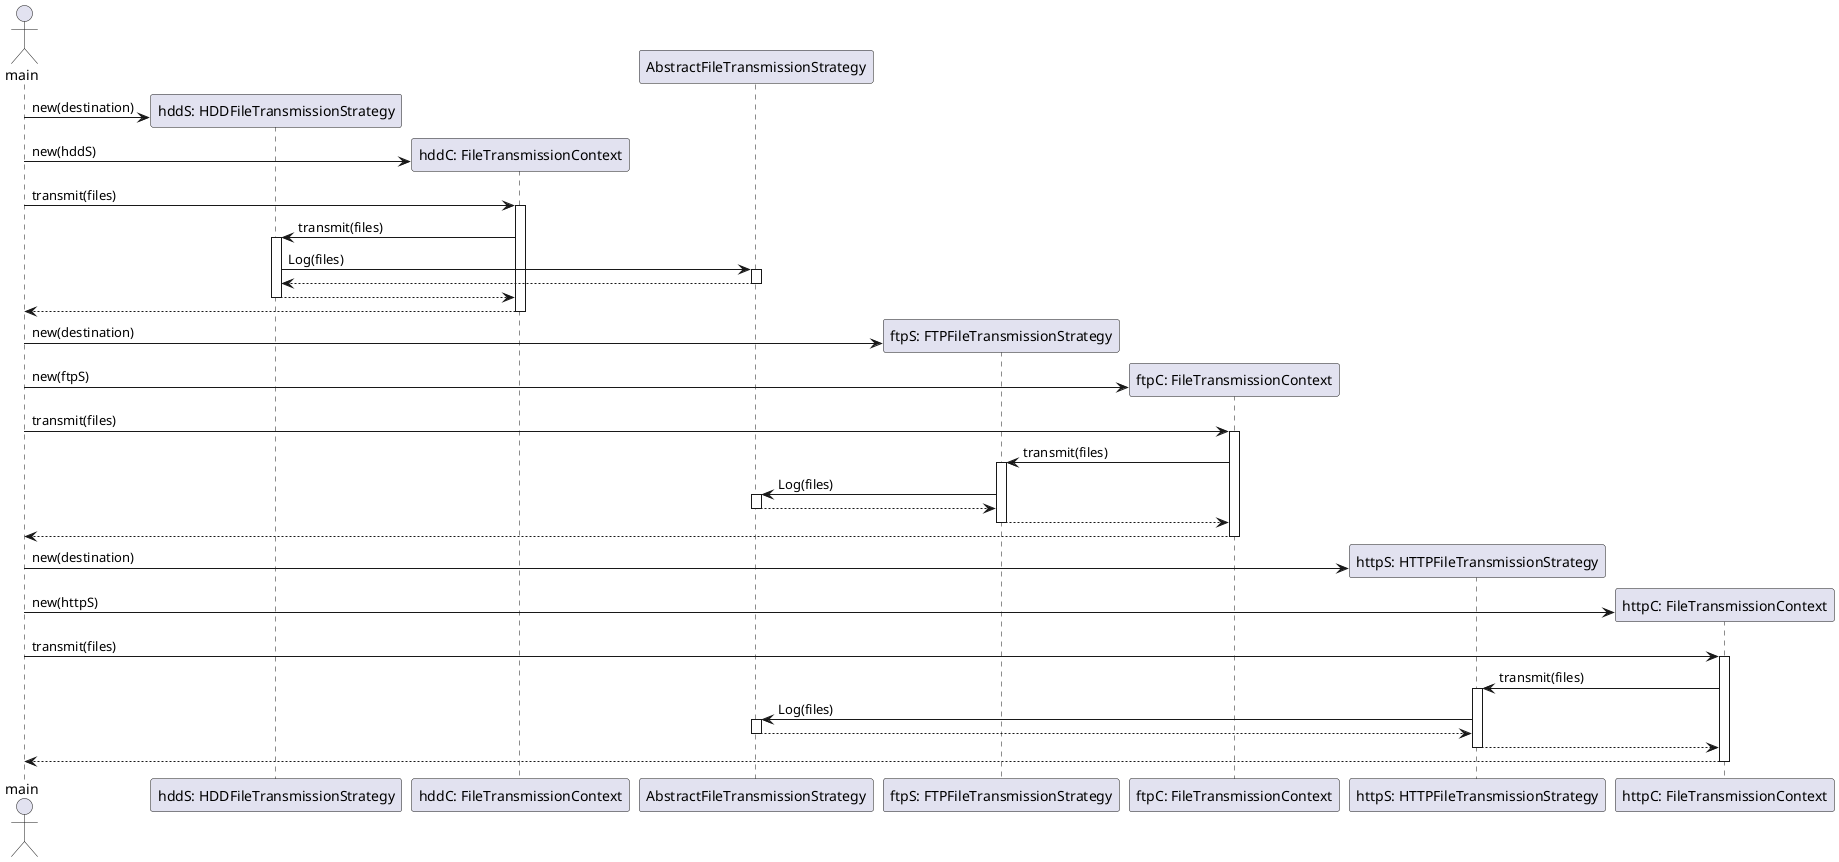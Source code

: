@startuml
actor main
create "hddS: HDDFileTransmissionStrategy"
main -> "hddS: HDDFileTransmissionStrategy": new(destination)
create "hddC: FileTransmissionContext"
main -> "hddC: FileTransmissionContext": new(hddS)
main -> "hddC: FileTransmissionContext": transmit(files)
activate "hddC: FileTransmissionContext"
"hddC: FileTransmissionContext" -> "hddS: HDDFileTransmissionStrategy": transmit(files)
activate "hddS: HDDFileTransmissionStrategy"
"hddS: HDDFileTransmissionStrategy" -> AbstractFileTransmissionStrategy: Log(files)
activate AbstractFileTransmissionStrategy
AbstractFileTransmissionStrategy --> "hddS: HDDFileTransmissionStrategy"
deactivate AbstractFileTransmissionStrategy
"hddS: HDDFileTransmissionStrategy" --> "hddC: FileTransmissionContext"
deactivate "hddS: HDDFileTransmissionStrategy"
"hddC: FileTransmissionContext" --> main
deactivate "hddC: FileTransmissionContext"

create "ftpS: FTPFileTransmissionStrategy"
main -> "ftpS: FTPFileTransmissionStrategy": new(destination)
create "ftpC: FileTransmissionContext"
main -> "ftpC: FileTransmissionContext": new(ftpS)
main -> "ftpC: FileTransmissionContext": transmit(files)
activate "ftpC: FileTransmissionContext"
"ftpC: FileTransmissionContext" -> "ftpS: FTPFileTransmissionStrategy": transmit(files)
activate "ftpS: FTPFileTransmissionStrategy"
"ftpS: FTPFileTransmissionStrategy" -> AbstractFileTransmissionStrategy: Log(files)
activate AbstractFileTransmissionStrategy
AbstractFileTransmissionStrategy --> "ftpS: FTPFileTransmissionStrategy"
deactivate AbstractFileTransmissionStrategy
"ftpS: FTPFileTransmissionStrategy" --> "ftpC: FileTransmissionContext"
deactivate "ftpS: FTPFileTransmissionStrategy"
"ftpC: FileTransmissionContext" --> main
deactivate "ftpC: FileTransmissionContext"

create "httpS: HTTPFileTransmissionStrategy"
main -> "httpS: HTTPFileTransmissionStrategy": new(destination)
create "httpC: FileTransmissionContext"
main -> "httpC: FileTransmissionContext": new(httpS)
main -> "httpC: FileTransmissionContext": transmit(files)
activate "httpC: FileTransmissionContext"
"httpC: FileTransmissionContext" -> "httpS: HTTPFileTransmissionStrategy": transmit(files)
activate "httpS: HTTPFileTransmissionStrategy"
"httpS: HTTPFileTransmissionStrategy" -> AbstractFileTransmissionStrategy: Log(files)
activate AbstractFileTransmissionStrategy
AbstractFileTransmissionStrategy --> "httpS: HTTPFileTransmissionStrategy"
deactivate AbstractFileTransmissionStrategy
"httpS: HTTPFileTransmissionStrategy" --> "httpC: FileTransmissionContext"
deactivate "httpS: HTTPFileTransmissionStrategy"
"httpC: FileTransmissionContext" --> main
deactivate "httpC: FileTransmissionContext"
@enduml